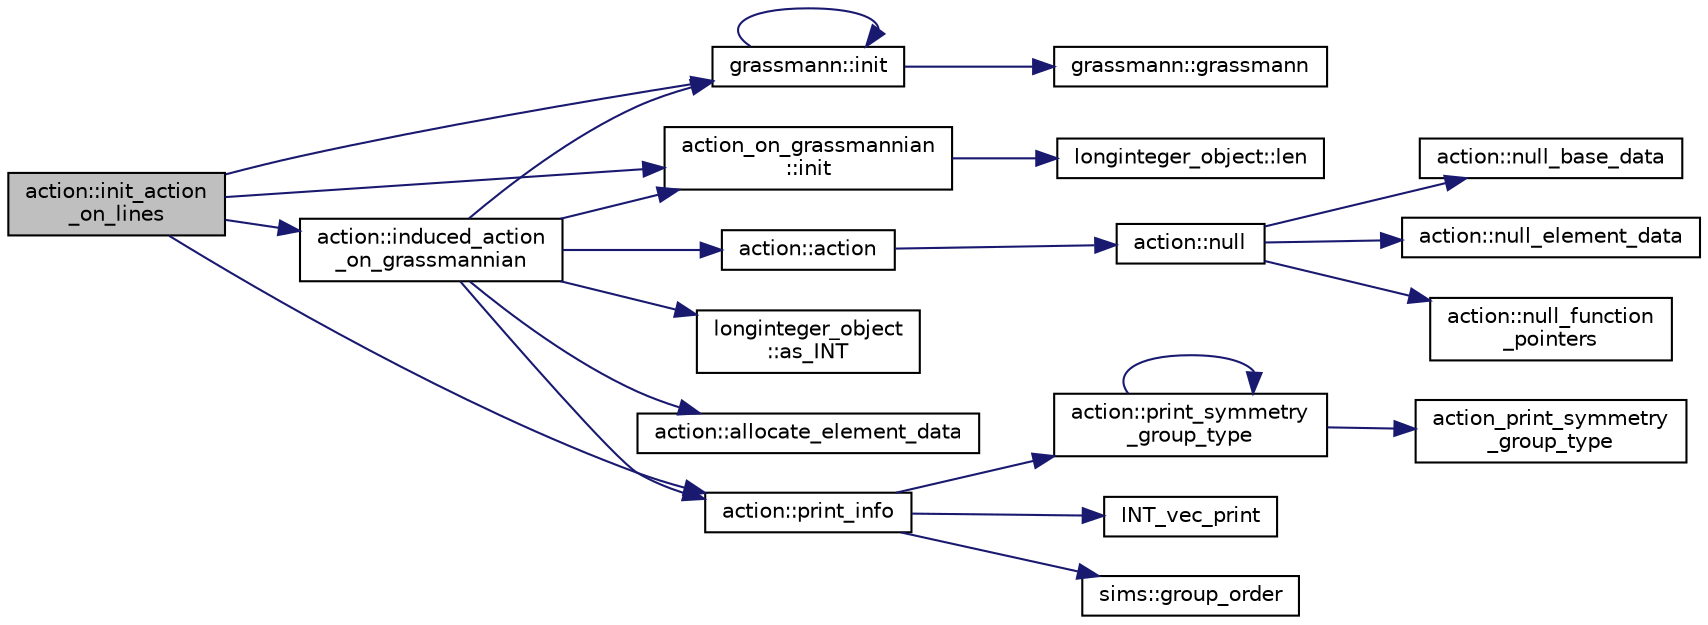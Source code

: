 digraph "action::init_action_on_lines"
{
  edge [fontname="Helvetica",fontsize="10",labelfontname="Helvetica",labelfontsize="10"];
  node [fontname="Helvetica",fontsize="10",shape=record];
  rankdir="LR";
  Node25213 [label="action::init_action\l_on_lines",height=0.2,width=0.4,color="black", fillcolor="grey75", style="filled", fontcolor="black"];
  Node25213 -> Node25214 [color="midnightblue",fontsize="10",style="solid",fontname="Helvetica"];
  Node25214 [label="grassmann::init",height=0.2,width=0.4,color="black", fillcolor="white", style="filled",URL="$df/d02/classgrassmann.html#a2e8cf7b9f203254493d7c2607c17d498"];
  Node25214 -> Node25215 [color="midnightblue",fontsize="10",style="solid",fontname="Helvetica"];
  Node25215 [label="grassmann::grassmann",height=0.2,width=0.4,color="black", fillcolor="white", style="filled",URL="$df/d02/classgrassmann.html#a252a85d3b74eb4fbd5771f4152a5f272"];
  Node25214 -> Node25214 [color="midnightblue",fontsize="10",style="solid",fontname="Helvetica"];
  Node25213 -> Node25216 [color="midnightblue",fontsize="10",style="solid",fontname="Helvetica"];
  Node25216 [label="action_on_grassmannian\l::init",height=0.2,width=0.4,color="black", fillcolor="white", style="filled",URL="$d9/ddf/classaction__on__grassmannian.html#a2cf7eda6b88fa033fdc4486fa0508e84"];
  Node25216 -> Node25217 [color="midnightblue",fontsize="10",style="solid",fontname="Helvetica"];
  Node25217 [label="longinteger_object::len",height=0.2,width=0.4,color="black", fillcolor="white", style="filled",URL="$dd/d7e/classlonginteger__object.html#a0bfeae35be8a6fd44ed7f76413596ab1"];
  Node25213 -> Node25218 [color="midnightblue",fontsize="10",style="solid",fontname="Helvetica"];
  Node25218 [label="action::induced_action\l_on_grassmannian",height=0.2,width=0.4,color="black", fillcolor="white", style="filled",URL="$d2/d86/classaction.html#a4dc271144a2899d2f94f88e52e4e538d"];
  Node25218 -> Node25219 [color="midnightblue",fontsize="10",style="solid",fontname="Helvetica"];
  Node25219 [label="action::action",height=0.2,width=0.4,color="black", fillcolor="white", style="filled",URL="$d2/d86/classaction.html#a108adb38ad362aeb55cf40b9de38bb16"];
  Node25219 -> Node25220 [color="midnightblue",fontsize="10",style="solid",fontname="Helvetica"];
  Node25220 [label="action::null",height=0.2,width=0.4,color="black", fillcolor="white", style="filled",URL="$d2/d86/classaction.html#af05ce222a97a1eff5f692b9193dee125"];
  Node25220 -> Node25221 [color="midnightblue",fontsize="10",style="solid",fontname="Helvetica"];
  Node25221 [label="action::null_base_data",height=0.2,width=0.4,color="black", fillcolor="white", style="filled",URL="$d2/d86/classaction.html#a09d62a3dd408d1c0704b380b26f72fb0"];
  Node25220 -> Node25222 [color="midnightblue",fontsize="10",style="solid",fontname="Helvetica"];
  Node25222 [label="action::null_element_data",height=0.2,width=0.4,color="black", fillcolor="white", style="filled",URL="$d2/d86/classaction.html#a90cd98bea15f55a3c25cb9c6b68685df"];
  Node25220 -> Node25223 [color="midnightblue",fontsize="10",style="solid",fontname="Helvetica"];
  Node25223 [label="action::null_function\l_pointers",height=0.2,width=0.4,color="black", fillcolor="white", style="filled",URL="$d2/d86/classaction.html#a1359d74a665e82a098fba5c1c1249dde"];
  Node25218 -> Node25214 [color="midnightblue",fontsize="10",style="solid",fontname="Helvetica"];
  Node25218 -> Node25216 [color="midnightblue",fontsize="10",style="solid",fontname="Helvetica"];
  Node25218 -> Node25224 [color="midnightblue",fontsize="10",style="solid",fontname="Helvetica"];
  Node25224 [label="longinteger_object\l::as_INT",height=0.2,width=0.4,color="black", fillcolor="white", style="filled",URL="$dd/d7e/classlonginteger__object.html#afb992d4679a6741acc63c8bcba27971e"];
  Node25218 -> Node25225 [color="midnightblue",fontsize="10",style="solid",fontname="Helvetica"];
  Node25225 [label="action::allocate_element_data",height=0.2,width=0.4,color="black", fillcolor="white", style="filled",URL="$d2/d86/classaction.html#adc5f98db8315bfd17fcd2fbb437d8f60"];
  Node25218 -> Node25226 [color="midnightblue",fontsize="10",style="solid",fontname="Helvetica"];
  Node25226 [label="action::print_info",height=0.2,width=0.4,color="black", fillcolor="white", style="filled",URL="$d2/d86/classaction.html#a6f89e493e5c5a32e5c3b8963d438ce86"];
  Node25226 -> Node25227 [color="midnightblue",fontsize="10",style="solid",fontname="Helvetica"];
  Node25227 [label="action::print_symmetry\l_group_type",height=0.2,width=0.4,color="black", fillcolor="white", style="filled",URL="$d2/d86/classaction.html#aed811766c7e64fe2c853df8b0b67aa6e"];
  Node25227 -> Node25228 [color="midnightblue",fontsize="10",style="solid",fontname="Helvetica"];
  Node25228 [label="action_print_symmetry\l_group_type",height=0.2,width=0.4,color="black", fillcolor="white", style="filled",URL="$d5/d90/action__global_8_c.html#a03666b9440c4962148eba7905b9f843c"];
  Node25227 -> Node25227 [color="midnightblue",fontsize="10",style="solid",fontname="Helvetica"];
  Node25226 -> Node25229 [color="midnightblue",fontsize="10",style="solid",fontname="Helvetica"];
  Node25229 [label="INT_vec_print",height=0.2,width=0.4,color="black", fillcolor="white", style="filled",URL="$df/dbf/sajeeb_8_c.html#a79a5901af0b47dd0d694109543c027fe"];
  Node25226 -> Node25230 [color="midnightblue",fontsize="10",style="solid",fontname="Helvetica"];
  Node25230 [label="sims::group_order",height=0.2,width=0.4,color="black", fillcolor="white", style="filled",URL="$d9/df3/classsims.html#aa442445175656570fa35febbe790efad"];
  Node25213 -> Node25226 [color="midnightblue",fontsize="10",style="solid",fontname="Helvetica"];
}
